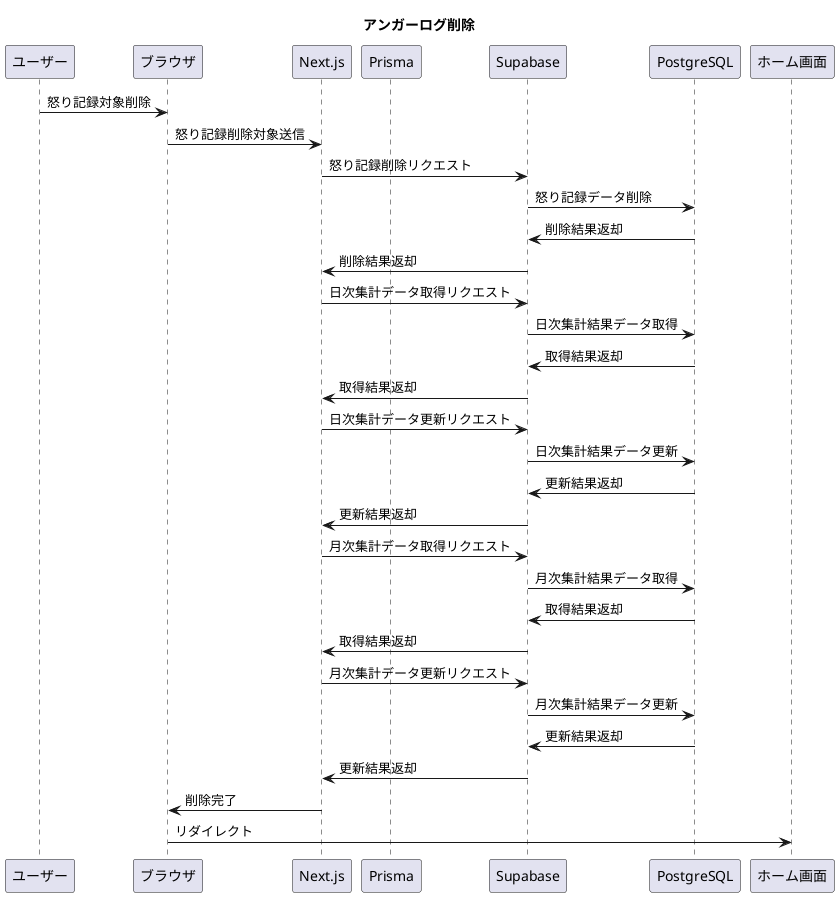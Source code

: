 @startuml funcAngerLogDelete 
title "アンガーログ削除"
participant ユーザー
participant ブラウザ
participant Next.js
participant Prisma
participant Supabase
participant PostgreSQL
participant ホーム画面

ユーザー -> ブラウザ: 怒り記録対象削除
ブラウザ -> Next.js: 怒り記録削除対象送信
Next.js -> Supabase: 怒り記録削除リクエスト
Supabase -> PostgreSQL: 怒り記録データ削除
PostgreSQL -> Supabase: 削除結果返却
Supabase -> Next.js: 削除結果返却
Next.js -> Supabase: 日次集計データ取得リクエスト
Supabase -> PostgreSQL: 日次集計結果データ取得
PostgreSQL -> Supabase: 取得結果返却
Supabase -> Next.js: 取得結果返却
Next.js -> Supabase: 日次集計データ更新リクエスト
Supabase -> PostgreSQL: 日次集計結果データ更新
PostgreSQL -> Supabase: 更新結果返却
Supabase -> Next.js: 更新結果返却
Next.js -> Supabase: 月次集計データ取得リクエスト
Supabase -> PostgreSQL: 月次集計結果データ取得
PostgreSQL -> Supabase: 取得結果返却
Supabase -> Next.js: 取得結果返却
Next.js -> Supabase: 月次集計データ更新リクエスト
Supabase -> PostgreSQL: 月次集計結果データ更新
PostgreSQL -> Supabase: 更新結果返却
Supabase -> Next.js: 更新結果返却
Next.js -> ブラウザ: 削除完了
ブラウザ -> ホーム画面: リダイレクト
@enduml